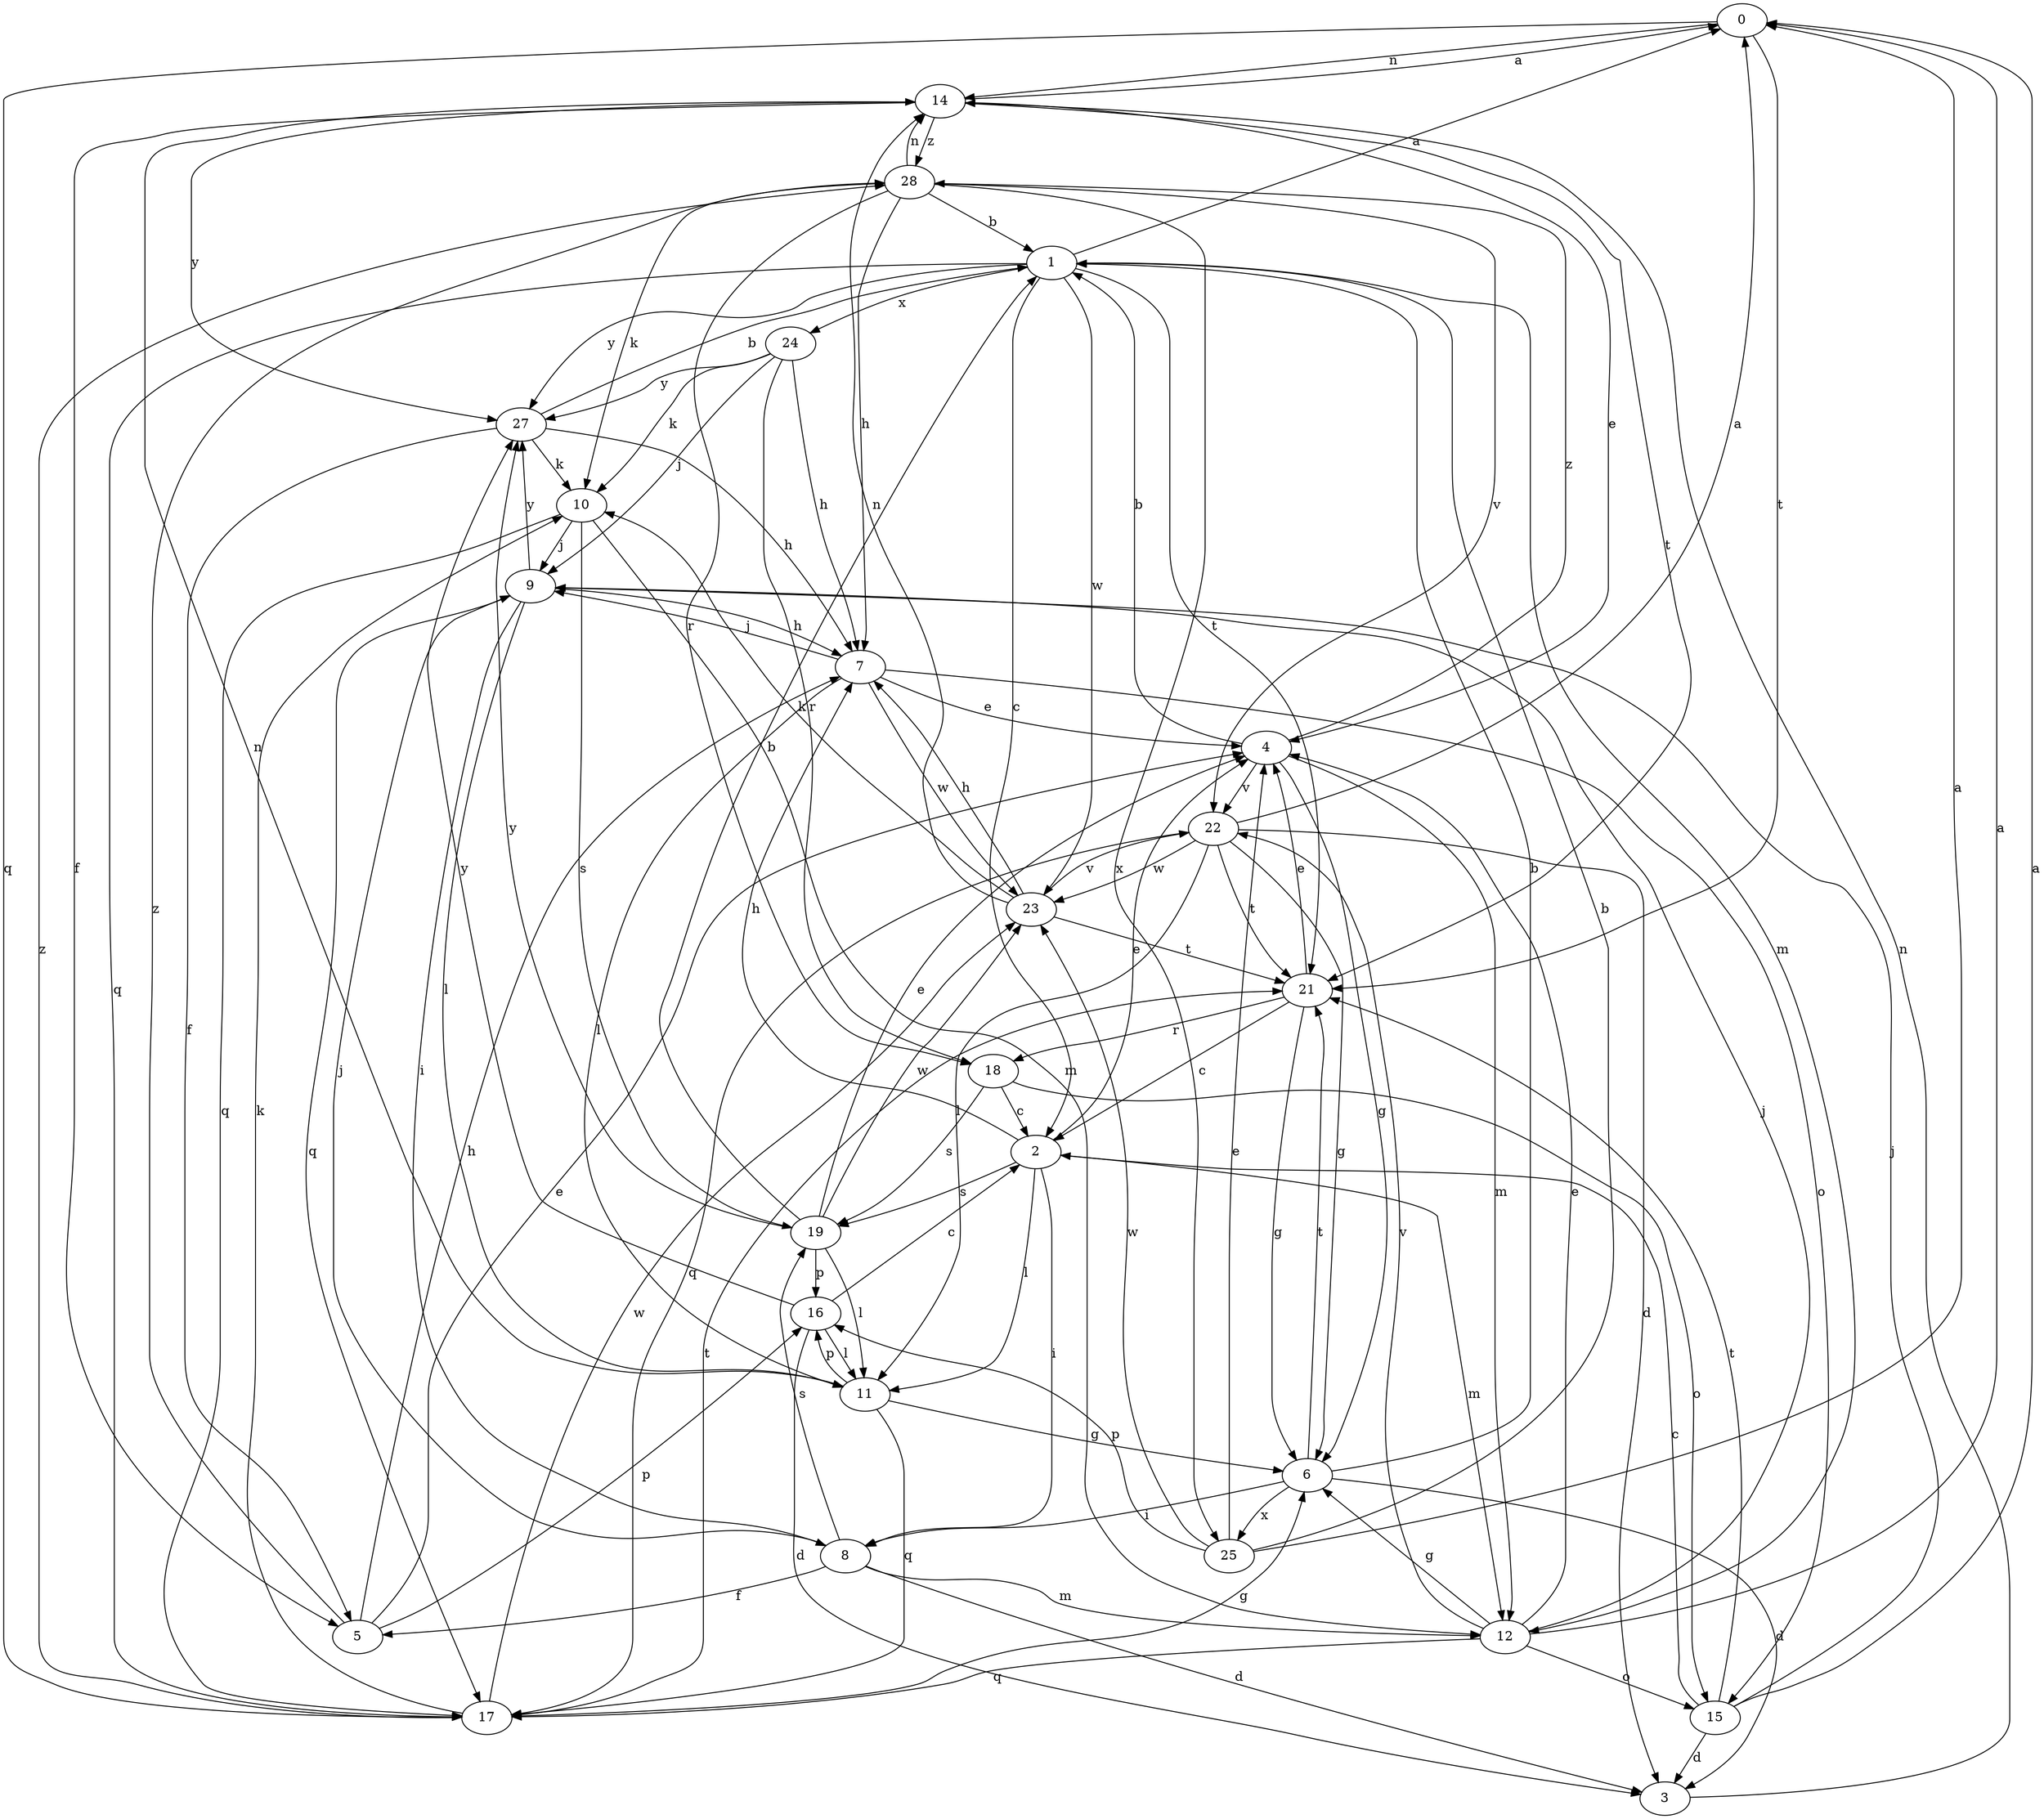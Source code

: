 strict digraph  {
0;
1;
2;
3;
4;
5;
6;
7;
8;
9;
10;
11;
12;
14;
15;
16;
17;
18;
19;
21;
22;
23;
24;
25;
27;
28;
0 -> 14  [label=n];
0 -> 17  [label=q];
0 -> 21  [label=t];
1 -> 0  [label=a];
1 -> 2  [label=c];
1 -> 12  [label=m];
1 -> 17  [label=q];
1 -> 21  [label=t];
1 -> 23  [label=w];
1 -> 24  [label=x];
1 -> 27  [label=y];
2 -> 4  [label=e];
2 -> 7  [label=h];
2 -> 8  [label=i];
2 -> 11  [label=l];
2 -> 12  [label=m];
2 -> 19  [label=s];
3 -> 14  [label=n];
4 -> 1  [label=b];
4 -> 6  [label=g];
4 -> 12  [label=m];
4 -> 22  [label=v];
4 -> 28  [label=z];
5 -> 4  [label=e];
5 -> 7  [label=h];
5 -> 16  [label=p];
5 -> 28  [label=z];
6 -> 1  [label=b];
6 -> 3  [label=d];
6 -> 8  [label=i];
6 -> 21  [label=t];
6 -> 25  [label=x];
7 -> 4  [label=e];
7 -> 9  [label=j];
7 -> 11  [label=l];
7 -> 15  [label=o];
7 -> 23  [label=w];
8 -> 3  [label=d];
8 -> 5  [label=f];
8 -> 9  [label=j];
8 -> 12  [label=m];
8 -> 19  [label=s];
9 -> 7  [label=h];
9 -> 8  [label=i];
9 -> 11  [label=l];
9 -> 17  [label=q];
9 -> 27  [label=y];
10 -> 9  [label=j];
10 -> 12  [label=m];
10 -> 17  [label=q];
10 -> 19  [label=s];
11 -> 6  [label=g];
11 -> 14  [label=n];
11 -> 16  [label=p];
11 -> 17  [label=q];
12 -> 0  [label=a];
12 -> 4  [label=e];
12 -> 6  [label=g];
12 -> 9  [label=j];
12 -> 15  [label=o];
12 -> 17  [label=q];
12 -> 22  [label=v];
14 -> 0  [label=a];
14 -> 4  [label=e];
14 -> 5  [label=f];
14 -> 21  [label=t];
14 -> 27  [label=y];
14 -> 28  [label=z];
15 -> 0  [label=a];
15 -> 2  [label=c];
15 -> 3  [label=d];
15 -> 9  [label=j];
15 -> 21  [label=t];
16 -> 2  [label=c];
16 -> 3  [label=d];
16 -> 11  [label=l];
16 -> 27  [label=y];
17 -> 6  [label=g];
17 -> 10  [label=k];
17 -> 21  [label=t];
17 -> 23  [label=w];
17 -> 28  [label=z];
18 -> 2  [label=c];
18 -> 15  [label=o];
18 -> 19  [label=s];
19 -> 1  [label=b];
19 -> 4  [label=e];
19 -> 11  [label=l];
19 -> 16  [label=p];
19 -> 23  [label=w];
19 -> 27  [label=y];
21 -> 2  [label=c];
21 -> 4  [label=e];
21 -> 6  [label=g];
21 -> 18  [label=r];
22 -> 0  [label=a];
22 -> 3  [label=d];
22 -> 6  [label=g];
22 -> 11  [label=l];
22 -> 17  [label=q];
22 -> 21  [label=t];
22 -> 23  [label=w];
23 -> 7  [label=h];
23 -> 10  [label=k];
23 -> 14  [label=n];
23 -> 21  [label=t];
23 -> 22  [label=v];
24 -> 7  [label=h];
24 -> 9  [label=j];
24 -> 10  [label=k];
24 -> 18  [label=r];
24 -> 27  [label=y];
25 -> 0  [label=a];
25 -> 1  [label=b];
25 -> 4  [label=e];
25 -> 16  [label=p];
25 -> 23  [label=w];
27 -> 1  [label=b];
27 -> 5  [label=f];
27 -> 7  [label=h];
27 -> 10  [label=k];
28 -> 1  [label=b];
28 -> 7  [label=h];
28 -> 10  [label=k];
28 -> 14  [label=n];
28 -> 18  [label=r];
28 -> 22  [label=v];
28 -> 25  [label=x];
}
